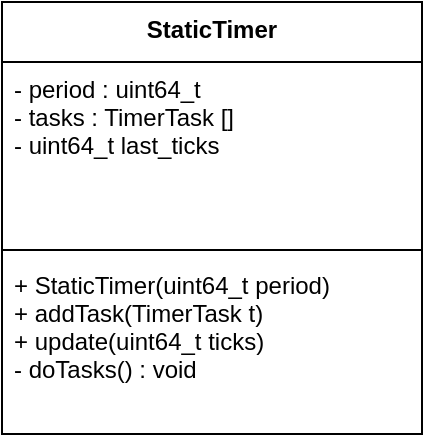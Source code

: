 <mxfile version="13.3.5" type="device"><diagram id="9uj13Xh5XWB3UhkXLNb0" name="Page-1"><mxGraphModel dx="868" dy="544" grid="1" gridSize="10" guides="1" tooltips="1" connect="1" arrows="1" fold="1" page="1" pageScale="1" pageWidth="1600" pageHeight="1200" math="0" shadow="0"><root><mxCell id="0"/><mxCell id="1" parent="0"/><mxCell id="7BePmQp4BN596G2-Qku9-9" value="StaticTimer" style="swimlane;fontStyle=1;align=center;verticalAlign=top;childLayout=stackLayout;horizontal=1;startSize=30;horizontalStack=0;resizeParent=1;resizeParentMax=0;resizeLast=0;collapsible=1;marginBottom=0;" parent="1" vertex="1"><mxGeometry x="90" y="57" width="210" height="216" as="geometry"/></mxCell><mxCell id="7BePmQp4BN596G2-Qku9-10" value="- period : uint64_t &#10;- tasks : TimerTask []&#10;- uint64_t last_ticks" style="text;strokeColor=none;fillColor=none;align=left;verticalAlign=top;spacingLeft=4;spacingRight=4;overflow=hidden;rotatable=0;points=[[0,0.5],[1,0.5]];portConstraint=eastwest;" parent="7BePmQp4BN596G2-Qku9-9" vertex="1"><mxGeometry y="30" width="210" height="90" as="geometry"/></mxCell><mxCell id="7BePmQp4BN596G2-Qku9-11" value="" style="line;strokeWidth=1;fillColor=none;align=left;verticalAlign=middle;spacingTop=-1;spacingLeft=3;spacingRight=3;rotatable=0;labelPosition=right;points=[];portConstraint=eastwest;" parent="7BePmQp4BN596G2-Qku9-9" vertex="1"><mxGeometry y="120" width="210" height="8" as="geometry"/></mxCell><mxCell id="7BePmQp4BN596G2-Qku9-12" value="+ StaticTimer(uint64_t period)&#10;+ addTask(TimerTask t)&#10;+ update(uint64_t ticks)&#10;- doTasks() : void" style="text;strokeColor=none;fillColor=none;align=left;verticalAlign=top;spacingLeft=4;spacingRight=4;overflow=hidden;rotatable=0;points=[[0,0.5],[1,0.5]];portConstraint=eastwest;" parent="7BePmQp4BN596G2-Qku9-9" vertex="1"><mxGeometry y="128" width="210" height="88" as="geometry"/></mxCell></root></mxGraphModel></diagram></mxfile>